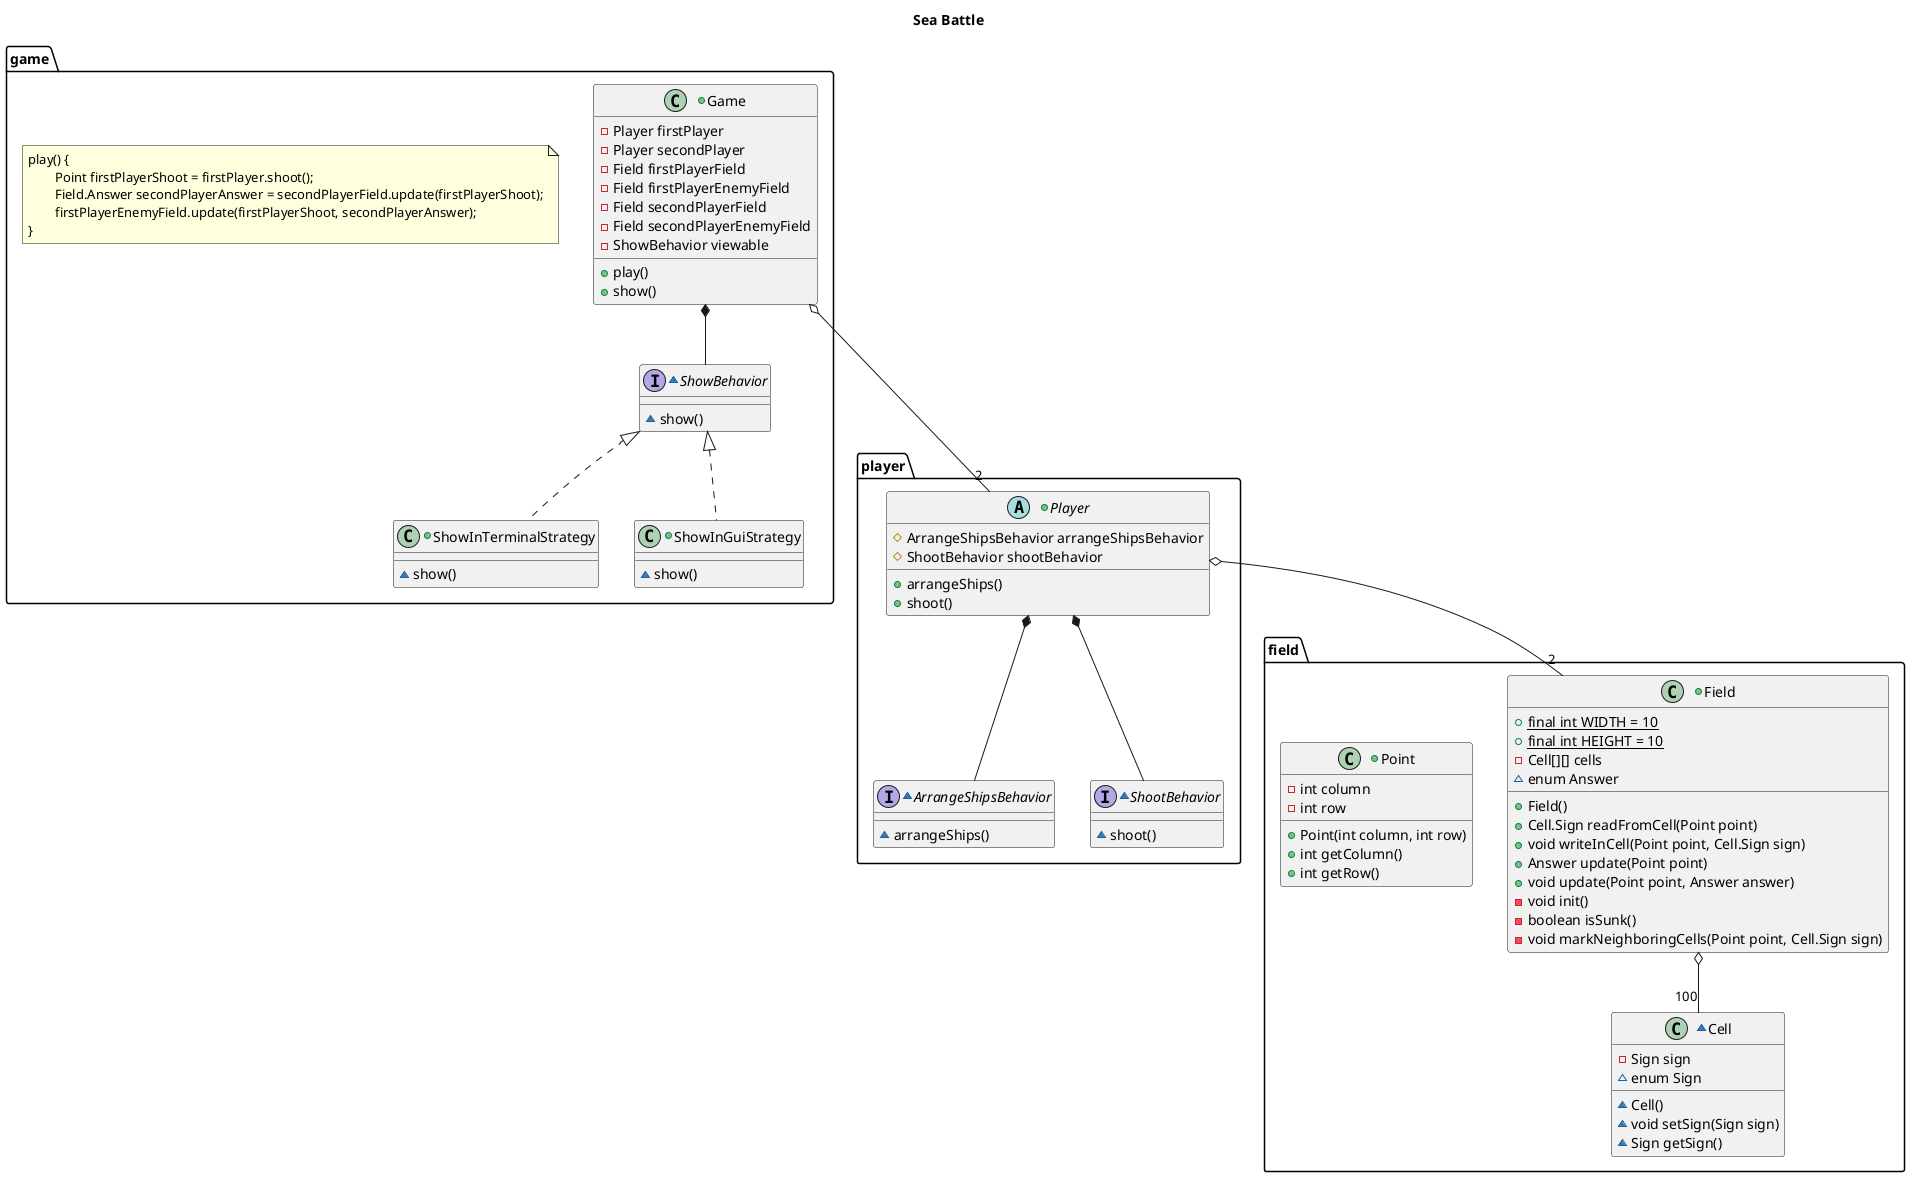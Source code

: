 @startuml

title Sea Battle

package game {
+class Game {
    -Player firstPlayer
    -Player secondPlayer
    -Field firstPlayerField
    -Field firstPlayerEnemyField
    -Field secondPlayerField
    -Field secondPlayerEnemyField
    -ShowBehavior viewable

    +play()
    +show()
}

~interface ShowBehavior {
    ~show()
}

+class ShowInTerminalStrategy implements ShowBehavior {
    ~show()
}

+class ShowInGuiStrategy implements ShowBehavior {
    ~show()
}

Game *-- ShowBehavior
note "play() {\n\t\
Point firstPlayerShoot = firstPlayer.shoot();\n\t\
Field.Answer secondPlayerAnswer = secondPlayerField.update(firstPlayerShoot);\n\t\
firstPlayerEnemyField.update(firstPlayerShoot, secondPlayerAnswer);\n\
}" as N1
}

package player {
+abstract class Player {
    #ArrangeShipsBehavior arrangeShipsBehavior
    #ShootBehavior shootBehavior

    +arrangeShips()
    +shoot()
}

~interface ArrangeShipsBehavior {
    ~arrangeShips()
}

~interface ShootBehavior {
    ~shoot()
}

Player *-- ArrangeShipsBehavior
Player *-- ShootBehavior
}

package field {

+class Field {

    +{static}final int WIDTH = 10
    +{static}final int HEIGHT = 10
    -Cell[][] cells
    ~enum Answer

    +Field()
    +Cell.Sign readFromCell(Point point)
    +void writeInCell(Point point, Cell.Sign sign)
    +Answer update(Point point)
    +void update(Point point, Answer answer)
    -void init()
    -boolean isSunk()
    -void markNeighboringCells(Point point, Cell.Sign sign)
}

+class Point {
    -int column
    -int row

    +Point(int column, int row)
    +int getColumn()
    +int getRow()
}

~class Cell {
    -Sign sign
    ~enum Sign

    ~Cell()
    ~void setSign(Sign sign)
    ~Sign getSign()
}

Field o--"100" Cell
}

Game o---"2" Player
Player o--"2" Field

@enduml